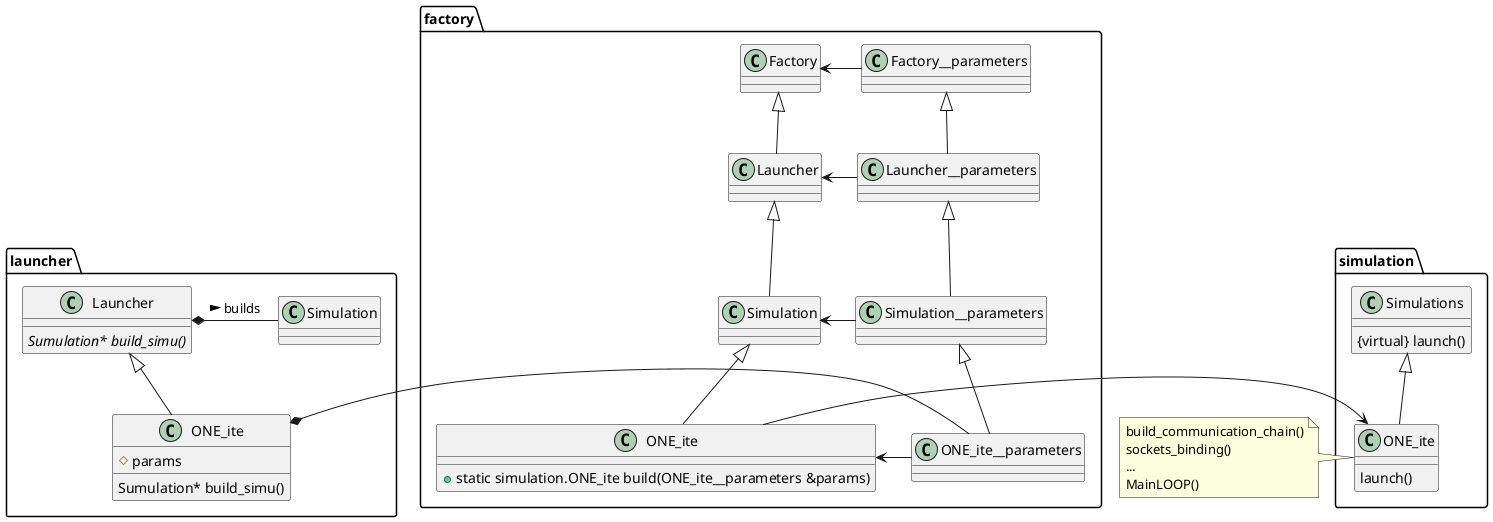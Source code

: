 @startuml
' *********** launcher ***********************

namespace launcher {
class Launcher {
 {abstract} Sumulation* build_simu()
}
class ONE_ite{
    #params
    Sumulation* build_simu()
}

Launcher *- Simulation: builds > 
Launcher <|-- ONE_ite
}

launcher.ONE_ite *- factory.ONE_ite__parameters

' *********** simulation ***********************
namespace simulation {
    class Simulations {
        {virtual} launch()
    }
    class ONE_ite {
        launch()
    }

    Simulations <|-- ONE_ite

    
}

class simulation.ONE_ite
note left: build_communication_chain()\nsockets_binding()\n...\nMainLOOP()

' *********** factory ***********************
namespace factory {
class Factory
class Factory__parameters
Factory <- Factory__parameters

class Launcher
class Launcher__parameters
Launcher <- Launcher__parameters

class Simulation
class Simulation__parameters
Simulation <- Simulation__parameters

class ONE_ite
class ONE_ite__parameters
ONE_ite <- ONE_ite__parameters

Factory <|-- Launcher 
Launcher <|-- Simulation
Simulation <|-- ONE_ite
class Launcher__parameters

Simulation__parameters <|-- ONE_ite__parameters
Launcher__parameters <|-- Simulation__parameters 
Factory__parameters <|-- Launcher__parameters

class ONE_ite {
    + static simulation.ONE_ite build(ONE_ite__parameters &params)
}
}

factory.ONE_ite ->simulation.ONE_ite

@enduml

